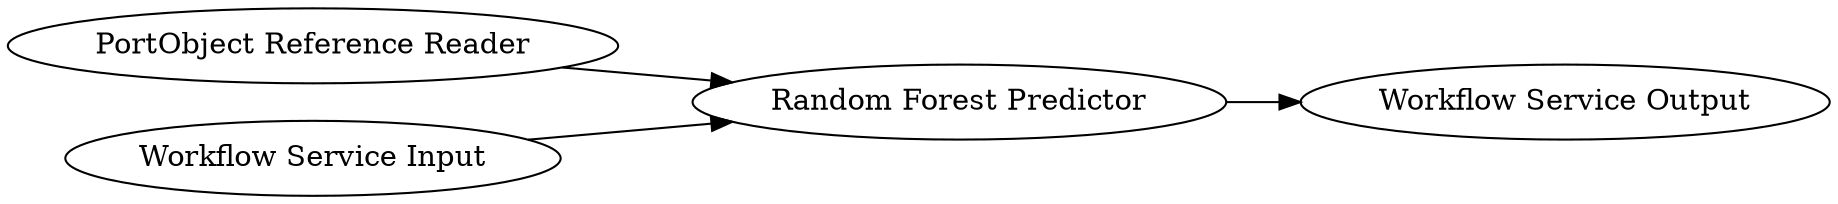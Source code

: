 digraph {
	3 [label="PortObject Reference Reader"]
	5 [label="Random Forest Predictor"]
	6 [label="Workflow Service Input"]
	7 [label="Workflow Service Output"]
	3 -> 5
	5 -> 7
	6 -> 5
	rankdir=LR
}
